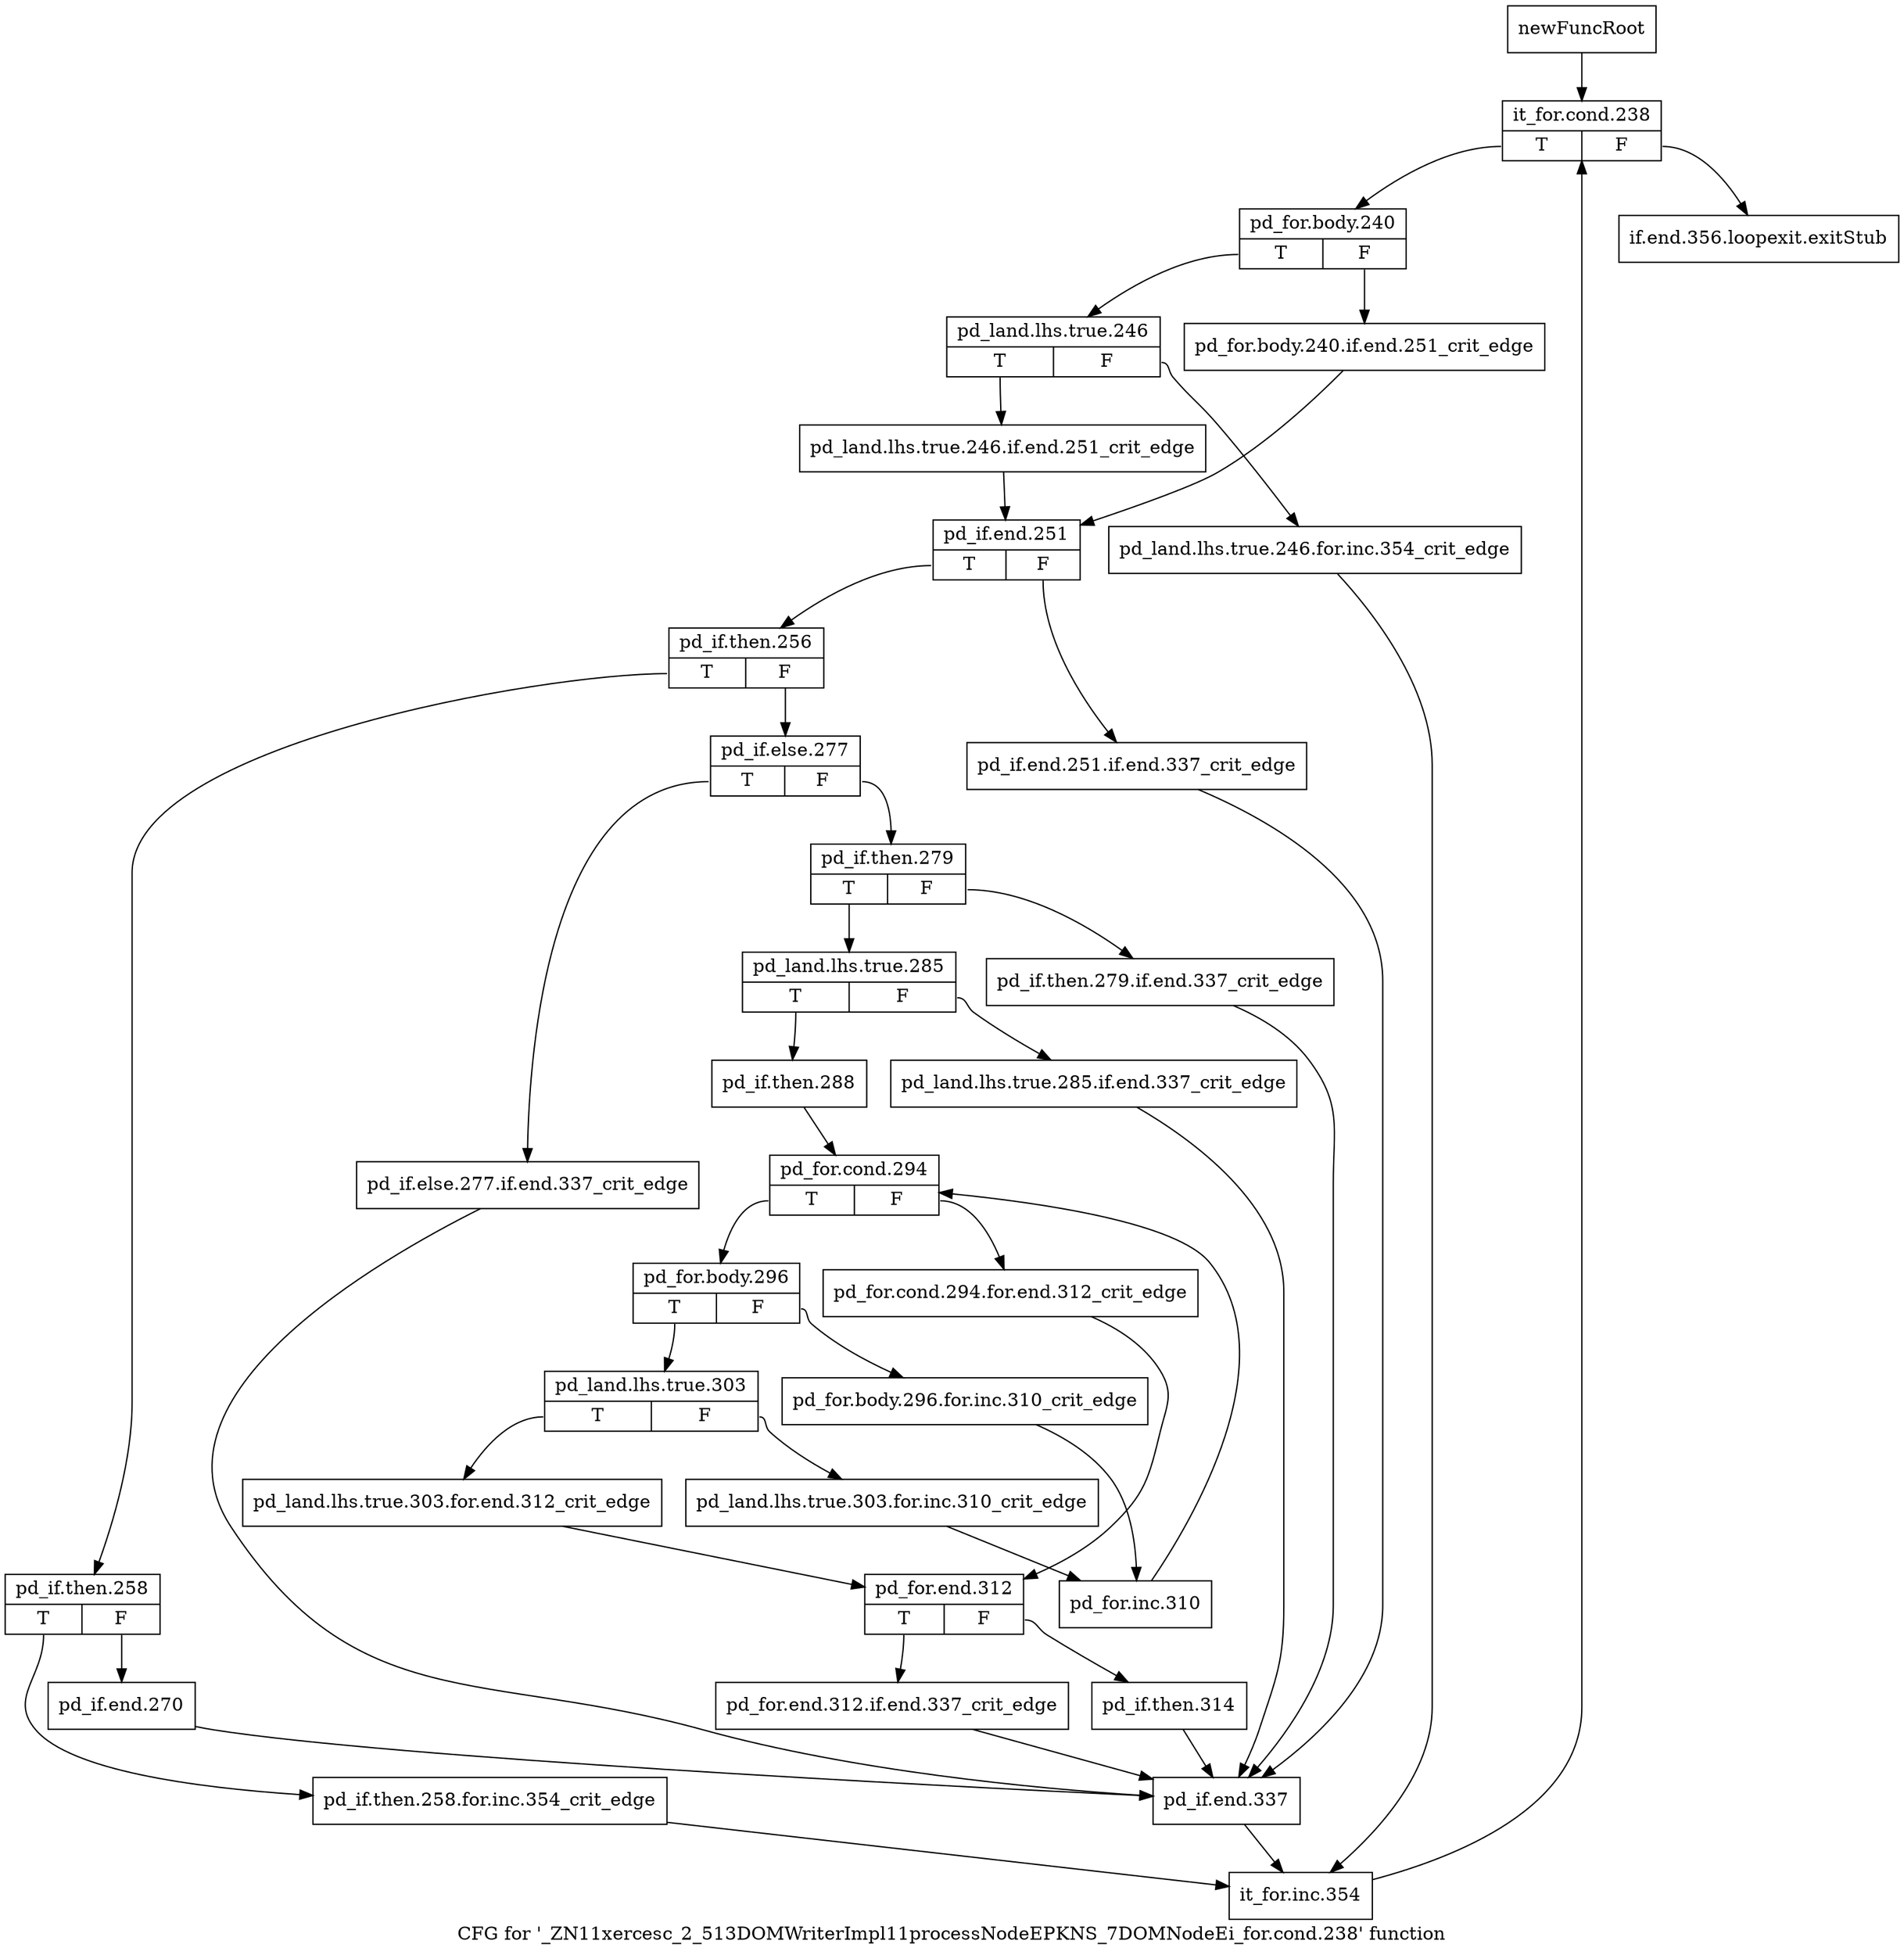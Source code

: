 digraph "CFG for '_ZN11xercesc_2_513DOMWriterImpl11processNodeEPKNS_7DOMNodeEi_for.cond.238' function" {
	label="CFG for '_ZN11xercesc_2_513DOMWriterImpl11processNodeEPKNS_7DOMNodeEi_for.cond.238' function";

	Node0x981f980 [shape=record,label="{newFuncRoot}"];
	Node0x981f980 -> Node0x981fa20;
	Node0x981f9d0 [shape=record,label="{if.end.356.loopexit.exitStub}"];
	Node0x981fa20 [shape=record,label="{it_for.cond.238|{<s0>T|<s1>F}}"];
	Node0x981fa20:s0 -> Node0x981fa70;
	Node0x981fa20:s1 -> Node0x981f9d0;
	Node0x981fa70 [shape=record,label="{pd_for.body.240|{<s0>T|<s1>F}}"];
	Node0x981fa70:s0 -> Node0x981fb10;
	Node0x981fa70:s1 -> Node0x981fac0;
	Node0x981fac0 [shape=record,label="{pd_for.body.240.if.end.251_crit_edge}"];
	Node0x981fac0 -> Node0x981fc00;
	Node0x981fb10 [shape=record,label="{pd_land.lhs.true.246|{<s0>T|<s1>F}}"];
	Node0x981fb10:s0 -> Node0x981fbb0;
	Node0x981fb10:s1 -> Node0x981fb60;
	Node0x981fb60 [shape=record,label="{pd_land.lhs.true.246.for.inc.354_crit_edge}"];
	Node0x981fb60 -> Node0x98203d0;
	Node0x981fbb0 [shape=record,label="{pd_land.lhs.true.246.if.end.251_crit_edge}"];
	Node0x981fbb0 -> Node0x981fc00;
	Node0x981fc00 [shape=record,label="{pd_if.end.251|{<s0>T|<s1>F}}"];
	Node0x981fc00:s0 -> Node0x981fca0;
	Node0x981fc00:s1 -> Node0x981fc50;
	Node0x981fc50 [shape=record,label="{pd_if.end.251.if.end.337_crit_edge}"];
	Node0x981fc50 -> Node0x9820330;
	Node0x981fca0 [shape=record,label="{pd_if.then.256|{<s0>T|<s1>F}}"];
	Node0x981fca0:s0 -> Node0x9820290;
	Node0x981fca0:s1 -> Node0x981fcf0;
	Node0x981fcf0 [shape=record,label="{pd_if.else.277|{<s0>T|<s1>F}}"];
	Node0x981fcf0:s0 -> Node0x9820240;
	Node0x981fcf0:s1 -> Node0x981fd40;
	Node0x981fd40 [shape=record,label="{pd_if.then.279|{<s0>T|<s1>F}}"];
	Node0x981fd40:s0 -> Node0x981fde0;
	Node0x981fd40:s1 -> Node0x981fd90;
	Node0x981fd90 [shape=record,label="{pd_if.then.279.if.end.337_crit_edge}"];
	Node0x981fd90 -> Node0x9820330;
	Node0x981fde0 [shape=record,label="{pd_land.lhs.true.285|{<s0>T|<s1>F}}"];
	Node0x981fde0:s0 -> Node0x981fe80;
	Node0x981fde0:s1 -> Node0x981fe30;
	Node0x981fe30 [shape=record,label="{pd_land.lhs.true.285.if.end.337_crit_edge}"];
	Node0x981fe30 -> Node0x9820330;
	Node0x981fe80 [shape=record,label="{pd_if.then.288}"];
	Node0x981fe80 -> Node0x981fed0;
	Node0x981fed0 [shape=record,label="{pd_for.cond.294|{<s0>T|<s1>F}}"];
	Node0x981fed0:s0 -> Node0x981ff70;
	Node0x981fed0:s1 -> Node0x981ff20;
	Node0x981ff20 [shape=record,label="{pd_for.cond.294.for.end.312_crit_edge}"];
	Node0x981ff20 -> Node0x9820150;
	Node0x981ff70 [shape=record,label="{pd_for.body.296|{<s0>T|<s1>F}}"];
	Node0x981ff70:s0 -> Node0x9820010;
	Node0x981ff70:s1 -> Node0x981ffc0;
	Node0x981ffc0 [shape=record,label="{pd_for.body.296.for.inc.310_crit_edge}"];
	Node0x981ffc0 -> Node0x98200b0;
	Node0x9820010 [shape=record,label="{pd_land.lhs.true.303|{<s0>T|<s1>F}}"];
	Node0x9820010:s0 -> Node0x9820100;
	Node0x9820010:s1 -> Node0x9820060;
	Node0x9820060 [shape=record,label="{pd_land.lhs.true.303.for.inc.310_crit_edge}"];
	Node0x9820060 -> Node0x98200b0;
	Node0x98200b0 [shape=record,label="{pd_for.inc.310}"];
	Node0x98200b0 -> Node0x981fed0;
	Node0x9820100 [shape=record,label="{pd_land.lhs.true.303.for.end.312_crit_edge}"];
	Node0x9820100 -> Node0x9820150;
	Node0x9820150 [shape=record,label="{pd_for.end.312|{<s0>T|<s1>F}}"];
	Node0x9820150:s0 -> Node0x98201f0;
	Node0x9820150:s1 -> Node0x98201a0;
	Node0x98201a0 [shape=record,label="{pd_if.then.314}"];
	Node0x98201a0 -> Node0x9820330;
	Node0x98201f0 [shape=record,label="{pd_for.end.312.if.end.337_crit_edge}"];
	Node0x98201f0 -> Node0x9820330;
	Node0x9820240 [shape=record,label="{pd_if.else.277.if.end.337_crit_edge}"];
	Node0x9820240 -> Node0x9820330;
	Node0x9820290 [shape=record,label="{pd_if.then.258|{<s0>T|<s1>F}}"];
	Node0x9820290:s0 -> Node0x9820380;
	Node0x9820290:s1 -> Node0x98202e0;
	Node0x98202e0 [shape=record,label="{pd_if.end.270}"];
	Node0x98202e0 -> Node0x9820330;
	Node0x9820330 [shape=record,label="{pd_if.end.337}"];
	Node0x9820330 -> Node0x98203d0;
	Node0x9820380 [shape=record,label="{pd_if.then.258.for.inc.354_crit_edge}"];
	Node0x9820380 -> Node0x98203d0;
	Node0x98203d0 [shape=record,label="{it_for.inc.354}"];
	Node0x98203d0 -> Node0x981fa20;
}
